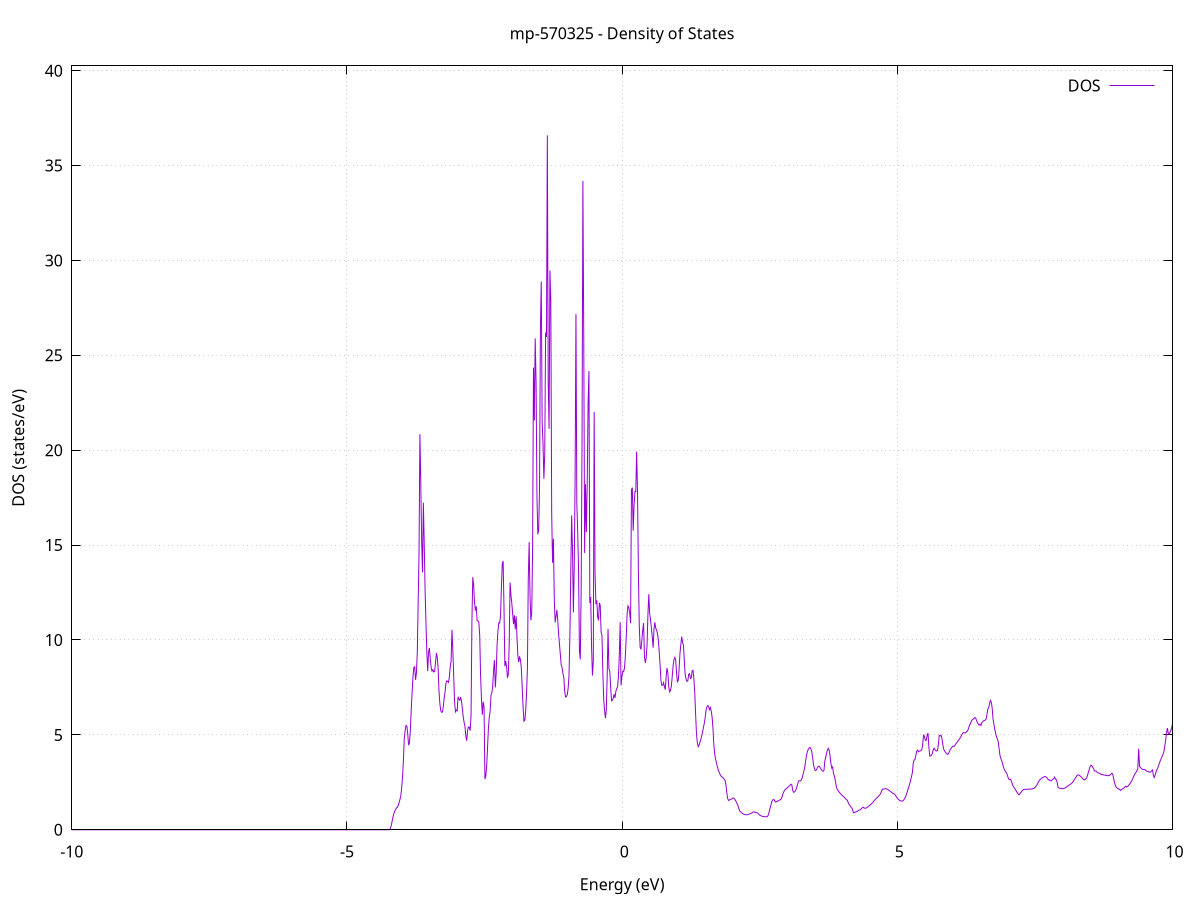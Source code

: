 set title 'mp-570325 - Density of States'
set xlabel 'Energy (eV)'
set ylabel 'DOS (states/eV)'
set grid
set xrange [-10:10]
set yrange [0:40.251]
set xzeroaxis lt -1
set terminal png size 800,600
set output 'mp-570325_dos_gnuplot.png'
plot '-' using 1:2 with lines title 'DOS'
-13.127800 0.000000
-13.112100 0.000000
-13.096300 0.000000
-13.080600 0.000000
-13.064800 0.000000
-13.049000 0.000000
-13.033300 0.000000
-13.017500 0.000000
-13.001800 0.000000
-12.986000 0.000000
-12.970300 0.000000
-12.954500 0.000000
-12.938800 0.000000
-12.923000 0.000000
-12.907300 0.000000
-12.891500 0.000000
-12.875700 0.000000
-12.860000 0.000000
-12.844200 0.000000
-12.828500 0.000000
-12.812700 0.000000
-12.797000 0.000000
-12.781200 0.000000
-12.765500 0.000000
-12.749700 0.000000
-12.734000 0.000000
-12.718200 0.000000
-12.702400 0.000000
-12.686700 0.000000
-12.670900 0.000000
-12.655200 0.000000
-12.639400 0.000000
-12.623700 0.000000
-12.607900 0.000000
-12.592200 0.000000
-12.576400 0.000000
-12.560700 0.000000
-12.544900 0.000000
-12.529100 0.000000
-12.513400 0.000000
-12.497600 0.000000
-12.481900 0.000000
-12.466100 0.000000
-12.450400 0.000000
-12.434600 0.000000
-12.418900 0.000000
-12.403100 0.000000
-12.387300 0.000000
-12.371600 0.000000
-12.355800 0.000000
-12.340100 0.000000
-12.324300 0.000000
-12.308600 0.000000
-12.292800 0.000000
-12.277100 0.000000
-12.261300 0.000000
-12.245600 0.000000
-12.229800 0.000000
-12.214000 0.000000
-12.198300 0.000000
-12.182500 0.000000
-12.166800 0.000000
-12.151000 0.000000
-12.135300 0.000000
-12.119500 0.000000
-12.103800 0.000000
-12.088000 0.000000
-12.072300 0.000000
-12.056500 0.000000
-12.040700 0.000000
-12.025000 0.000000
-12.009200 0.000000
-11.993500 0.000000
-11.977700 0.000000
-11.962000 0.000000
-11.946200 0.000000
-11.930500 0.000000
-11.914700 0.000000
-11.899000 0.000000
-11.883200 0.000000
-11.867400 0.000000
-11.851700 0.000000
-11.835900 0.000000
-11.820200 0.000000
-11.804400 0.000000
-11.788700 0.000000
-11.772900 0.000000
-11.757200 0.000000
-11.741400 0.000000
-11.725700 0.000000
-11.709900 0.000000
-11.694100 0.001000
-11.678400 0.151000
-11.662600 0.447500
-11.646900 0.695000
-11.631100 0.946700
-11.615400 1.221300
-11.599600 1.424500
-11.583900 1.645600
-11.568100 1.809500
-11.552400 1.860400
-11.536600 1.902900
-11.520800 1.926800
-11.505100 1.924300
-11.489300 1.938500
-11.473600 2.030900
-11.457800 2.241100
-11.442100 2.488000
-11.426300 2.747100
-11.410600 3.029000
-11.394800 3.290200
-11.379100 3.574200
-11.363300 3.958400
-11.347500 4.463200
-11.331800 4.687300
-11.316000 4.876900
-11.300300 4.839200
-11.284500 4.602100
-11.268800 4.298500
-11.253000 4.115000
-11.237300 4.063300
-11.221500 4.108300
-11.205700 4.175200
-11.190000 4.247900
-11.174200 4.323900
-11.158500 4.505900
-11.142700 4.682500
-11.127000 4.767100
-11.111200 4.871500
-11.095500 4.738100
-11.079700 4.492300
-11.064000 4.223400
-11.048200 4.035800
-11.032400 3.946700
-11.016700 3.962300
-11.000900 3.984900
-10.985200 4.009600
-10.969400 4.036100
-10.953700 4.067100
-10.937900 4.109700
-10.922200 4.163900
-10.906400 4.249300
-10.890700 4.747100
-10.874900 5.494200
-10.859100 6.835900
-10.843400 8.750800
-10.827600 8.568500
-10.811900 8.817200
-10.796100 8.844900
-10.780400 8.394500
-10.764600 7.399000
-10.748900 7.819700
-10.733100 8.456100
-10.717400 9.819400
-10.701600 11.195000
-10.685800 9.996900
-10.670100 8.070900
-10.654300 4.331400
-10.638600 4.883100
-10.622800 6.970500
-10.607100 10.957600
-10.591300 12.814300
-10.575600 12.975100
-10.559800 11.095900
-10.544100 11.351500
-10.528300 10.565700
-10.512500 9.492600
-10.496800 8.879500
-10.481000 9.364500
-10.465300 11.203800
-10.449500 11.610000
-10.433800 12.456700
-10.418000 8.892200
-10.402300 5.739700
-10.386500 5.354200
-10.370800 4.952000
-10.355000 4.547700
-10.339200 4.123000
-10.323500 3.779700
-10.307700 3.606600
-10.292000 3.437300
-10.276200 3.275600
-10.260500 3.126700
-10.244700 2.993000
-10.229000 2.821400
-10.213200 2.626700
-10.197500 2.446100
-10.181700 2.556300
-10.165900 2.747900
-10.150200 1.048300
-10.134400 0.000000
-10.118700 0.000000
-10.102900 0.000000
-10.087200 0.000000
-10.071400 0.000000
-10.055700 0.000000
-10.039900 0.000000
-10.024200 0.000000
-10.008400 0.000000
-9.992600 0.000000
-9.976900 0.000000
-9.961100 0.000000
-9.945400 0.000000
-9.929600 0.000000
-9.913900 0.000000
-9.898100 0.000000
-9.882400 0.000000
-9.866600 0.000000
-9.850800 0.000000
-9.835100 0.000000
-9.819300 0.000000
-9.803600 0.000000
-9.787800 0.000000
-9.772100 0.000000
-9.756300 0.000000
-9.740600 0.000000
-9.724800 0.000000
-9.709100 0.000000
-9.693300 0.000000
-9.677500 0.000000
-9.661800 0.000000
-9.646000 0.000000
-9.630300 0.000000
-9.614500 0.000000
-9.598800 0.000000
-9.583000 0.000000
-9.567300 0.000000
-9.551500 0.000000
-9.535800 0.000000
-9.520000 0.000000
-9.504200 0.000000
-9.488500 0.000000
-9.472700 0.000000
-9.457000 0.000000
-9.441200 0.000000
-9.425500 0.000000
-9.409700 0.000000
-9.394000 0.000000
-9.378200 0.000000
-9.362500 0.000000
-9.346700 0.000000
-9.330900 0.000000
-9.315200 0.000000
-9.299400 0.000000
-9.283700 0.000000
-9.267900 0.000000
-9.252200 0.000000
-9.236400 0.000000
-9.220700 0.000000
-9.204900 0.000000
-9.189200 0.000000
-9.173400 0.000000
-9.157600 0.000000
-9.141900 0.000000
-9.126100 0.000000
-9.110400 0.000000
-9.094600 0.000000
-9.078900 0.000000
-9.063100 0.000000
-9.047400 0.000000
-9.031600 0.000000
-9.015900 0.000000
-9.000100 0.000000
-8.984300 0.000000
-8.968600 0.000000
-8.952800 0.000000
-8.937100 0.000000
-8.921300 0.000000
-8.905600 0.000000
-8.889800 0.000000
-8.874100 0.000000
-8.858300 0.000000
-8.842600 0.000000
-8.826800 0.000000
-8.811000 0.000000
-8.795300 0.000000
-8.779500 0.000000
-8.763800 0.000000
-8.748000 0.000000
-8.732300 0.000000
-8.716500 0.000000
-8.700800 0.000000
-8.685000 0.000000
-8.669200 0.000000
-8.653500 0.000000
-8.637700 0.000000
-8.622000 0.000000
-8.606200 0.000000
-8.590500 0.000000
-8.574700 0.000000
-8.559000 0.000000
-8.543200 0.000000
-8.527500 0.000000
-8.511700 0.000000
-8.495900 0.000000
-8.480200 0.000000
-8.464400 0.000000
-8.448700 0.000000
-8.432900 0.000000
-8.417200 0.000000
-8.401400 0.000000
-8.385700 0.000000
-8.369900 0.000000
-8.354200 0.000000
-8.338400 0.000000
-8.322600 0.000000
-8.306900 0.000000
-8.291100 0.000000
-8.275400 0.000000
-8.259600 0.000000
-8.243900 0.000000
-8.228100 0.000000
-8.212400 0.000000
-8.196600 0.000000
-8.180900 0.000000
-8.165100 0.000000
-8.149300 0.000000
-8.133600 0.000000
-8.117800 0.000000
-8.102100 0.000000
-8.086300 0.000000
-8.070600 0.000000
-8.054800 0.000000
-8.039100 0.000000
-8.023300 0.000000
-8.007600 0.000000
-7.991800 0.000000
-7.976000 0.000000
-7.960300 0.000000
-7.944500 0.000000
-7.928800 0.000000
-7.913000 0.000000
-7.897300 0.000000
-7.881500 0.000000
-7.865800 0.000000
-7.850000 0.000000
-7.834300 0.000000
-7.818500 0.000000
-7.802700 0.000000
-7.787000 0.000000
-7.771200 0.000000
-7.755500 0.000000
-7.739700 0.000000
-7.724000 0.000000
-7.708200 0.000000
-7.692500 0.000000
-7.676700 0.000000
-7.661000 0.000000
-7.645200 0.000000
-7.629400 0.000000
-7.613700 0.000000
-7.597900 0.000000
-7.582200 0.000000
-7.566400 0.000000
-7.550700 0.000000
-7.534900 0.000000
-7.519200 0.000000
-7.503400 0.000000
-7.487700 0.000000
-7.471900 0.000000
-7.456100 0.000000
-7.440400 0.000000
-7.424600 0.000000
-7.408900 0.000000
-7.393100 0.000000
-7.377400 0.000000
-7.361600 0.000000
-7.345900 0.000000
-7.330100 0.000000
-7.314300 0.000000
-7.298600 0.000000
-7.282800 0.000000
-7.267100 0.000000
-7.251300 0.000000
-7.235600 0.000000
-7.219800 0.000000
-7.204100 0.000000
-7.188300 0.000000
-7.172600 0.000000
-7.156800 0.000000
-7.141000 0.000000
-7.125300 0.000000
-7.109500 0.000000
-7.093800 0.000000
-7.078000 0.000000
-7.062300 0.000000
-7.046500 0.000000
-7.030800 0.000000
-7.015000 0.000000
-6.999300 0.000000
-6.983500 0.000000
-6.967700 0.000000
-6.952000 0.000000
-6.936200 0.000000
-6.920500 0.000000
-6.904700 0.000000
-6.889000 0.000000
-6.873200 0.000000
-6.857500 0.000000
-6.841700 0.000000
-6.826000 0.000000
-6.810200 0.000000
-6.794400 0.000000
-6.778700 0.000000
-6.762900 0.000000
-6.747200 0.000000
-6.731400 0.000000
-6.715700 0.000000
-6.699900 0.000000
-6.684200 0.000000
-6.668400 0.000000
-6.652700 0.000000
-6.636900 0.000000
-6.621100 0.000000
-6.605400 0.000000
-6.589600 0.000000
-6.573900 0.000000
-6.558100 0.000000
-6.542400 0.000000
-6.526600 0.000000
-6.510900 0.000000
-6.495100 0.000000
-6.479400 0.000000
-6.463600 0.000000
-6.447800 0.000000
-6.432100 0.000000
-6.416300 0.000000
-6.400600 0.000000
-6.384800 0.000000
-6.369100 0.000000
-6.353300 0.000000
-6.337600 0.000000
-6.321800 0.000000
-6.306100 0.000000
-6.290300 0.000000
-6.274500 0.000000
-6.258800 0.000000
-6.243000 0.000000
-6.227300 0.000000
-6.211500 0.000000
-6.195800 0.000000
-6.180000 0.000000
-6.164300 0.000000
-6.148500 0.000000
-6.132800 0.000000
-6.117000 0.000000
-6.101200 0.000000
-6.085500 0.000000
-6.069700 0.000000
-6.054000 0.000000
-6.038200 0.000000
-6.022500 0.000000
-6.006700 0.000000
-5.991000 0.000000
-5.975200 0.000000
-5.959400 0.000000
-5.943700 0.000000
-5.927900 0.000000
-5.912200 0.000000
-5.896400 0.000000
-5.880700 0.000000
-5.864900 0.000000
-5.849200 0.000000
-5.833400 0.000000
-5.817700 0.000000
-5.801900 0.000000
-5.786100 0.000000
-5.770400 0.000000
-5.754600 0.000000
-5.738900 0.000000
-5.723100 0.000000
-5.707400 0.000000
-5.691600 0.000000
-5.675900 0.000000
-5.660100 0.000000
-5.644400 0.000000
-5.628600 0.000000
-5.612800 0.000000
-5.597100 0.000000
-5.581300 0.000000
-5.565600 0.000000
-5.549800 0.000000
-5.534100 0.000000
-5.518300 0.000000
-5.502600 0.000000
-5.486800 0.000000
-5.471100 0.000000
-5.455300 0.000000
-5.439500 0.000000
-5.423800 0.000000
-5.408000 0.000000
-5.392300 0.000000
-5.376500 0.000000
-5.360800 0.000000
-5.345000 0.000000
-5.329300 0.000000
-5.313500 0.000000
-5.297800 0.000000
-5.282000 0.000000
-5.266200 0.000000
-5.250500 0.000000
-5.234700 0.000000
-5.219000 0.000000
-5.203200 0.000000
-5.187500 0.000000
-5.171700 0.000000
-5.156000 0.000000
-5.140200 0.000000
-5.124500 0.000000
-5.108700 0.000000
-5.092900 0.000000
-5.077200 0.000000
-5.061400 0.000000
-5.045700 0.000000
-5.029900 0.000000
-5.014200 0.000000
-4.998400 0.000000
-4.982700 0.000000
-4.966900 0.000000
-4.951200 0.000000
-4.935400 0.000000
-4.919600 0.000000
-4.903900 0.000000
-4.888100 0.000000
-4.872400 0.000000
-4.856600 0.000000
-4.840900 0.000000
-4.825100 0.000000
-4.809400 0.000000
-4.793600 0.000000
-4.777800 0.000000
-4.762100 0.000000
-4.746300 0.000000
-4.730600 0.000000
-4.714800 0.000000
-4.699100 0.000000
-4.683300 0.000000
-4.667600 0.000000
-4.651800 0.000000
-4.636100 0.000000
-4.620300 0.000000
-4.604500 0.000000
-4.588800 0.000000
-4.573000 0.000000
-4.557300 0.000000
-4.541500 0.000000
-4.525800 0.000000
-4.510000 0.000000
-4.494300 0.000000
-4.478500 0.000000
-4.462800 0.000000
-4.447000 0.000000
-4.431200 0.000000
-4.415500 0.000000
-4.399700 0.000000
-4.384000 0.000000
-4.368200 0.000000
-4.352500 0.000000
-4.336700 0.000000
-4.321000 0.000000
-4.305200 0.000000
-4.289500 0.000000
-4.273700 0.000000
-4.257900 0.000000
-4.242200 0.000000
-4.226400 0.001200
-4.210700 0.079700
-4.194900 0.229700
-4.179200 0.455500
-4.163400 0.683100
-4.147700 0.856200
-4.131900 0.985500
-4.116200 1.070300
-4.100400 1.154300
-4.084600 1.175800
-4.068900 1.281100
-4.053100 1.428000
-4.037400 1.595900
-4.021600 1.788100
-4.005900 2.206000
-3.990100 2.811100
-3.974400 3.648400
-3.958600 4.813600
-3.942900 5.223100
-3.927100 5.498400
-3.911300 5.453100
-3.895600 5.050300
-3.879800 4.458000
-3.864100 4.591200
-3.848300 5.255100
-3.832600 6.303300
-3.816800 7.229400
-3.801100 8.036600
-3.785300 8.551500
-3.769600 8.585300
-3.753800 7.897200
-3.738000 8.263600
-3.722300 9.336800
-3.706500 11.954800
-3.690800 14.502100
-3.675000 20.846000
-3.659300 18.398700
-3.643500 15.281200
-3.627800 13.561800
-3.612000 17.238500
-3.596300 15.125100
-3.580500 12.624300
-3.564700 10.869200
-3.549000 9.357200
-3.533200 8.361600
-3.517500 9.375200
-3.501700 9.582000
-3.486000 8.980100
-3.470200 8.555000
-3.454500 8.360600
-3.438700 8.431700
-3.422900 8.311500
-3.407200 8.344900
-3.391400 8.798800
-3.375700 9.304600
-3.359900 9.092200
-3.344200 8.553400
-3.328400 7.342800
-3.312700 6.670200
-3.296900 6.289700
-3.281200 6.194000
-3.265400 6.202100
-3.249600 6.494400
-3.233900 6.932900
-3.218100 7.255900
-3.202400 7.700900
-3.186600 7.850300
-3.170900 7.817700
-3.155100 7.764500
-3.139400 8.063300
-3.123600 8.586800
-3.107900 8.896100
-3.092100 10.531200
-3.076300 9.436300
-3.060600 8.098200
-3.044800 6.726800
-3.029100 6.217700
-3.013300 6.308100
-2.997600 6.261900
-2.981800 7.006300
-2.966100 6.885600
-2.950300 6.827600
-2.934600 6.989200
-2.918800 6.780600
-2.903000 6.372000
-2.887300 5.938900
-2.871500 5.657300
-2.855800 5.452400
-2.840000 4.919400
-2.824300 4.693800
-2.808500 5.229700
-2.792800 5.422200
-2.777000 5.393100
-2.761300 5.227000
-2.745500 6.009500
-2.729700 10.963300
-2.714000 13.307200
-2.698200 12.892000
-2.682500 11.963400
-2.666700 11.551500
-2.651000 11.774700
-2.635200 11.032100
-2.619500 11.006100
-2.603700 10.929800
-2.588000 10.241000
-2.572200 8.142100
-2.556400 6.915800
-2.540700 6.063100
-2.524900 6.750200
-2.509200 6.465300
-2.493400 2.672700
-2.477700 2.821900
-2.461900 3.345700
-2.446200 4.287000
-2.430400 5.321500
-2.414700 5.927500
-2.398900 6.238700
-2.383100 7.086700
-2.367400 7.213900
-2.351600 7.615100
-2.335900 8.402100
-2.320100 8.935300
-2.304400 7.500700
-2.288600 8.252400
-2.272900 9.724500
-2.257100 10.464500
-2.241300 10.907200
-2.225600 10.891500
-2.209800 11.268000
-2.194100 12.749700
-2.178300 14.001000
-2.162600 14.160200
-2.146800 11.697100
-2.131100 8.618900
-2.115300 8.889100
-2.099600 8.587900
-2.083800 8.006000
-2.068000 8.188800
-2.052300 9.774500
-2.036500 13.024700
-2.020800 12.371800
-2.005000 11.949700
-1.989300 11.367000
-1.973500 10.832800
-1.957800 11.305800
-1.942000 10.569700
-1.926300 11.257200
-1.910500 10.121700
-1.894700 9.164200
-1.879000 8.831000
-1.863200 9.141800
-1.847500 8.933300
-1.831700 8.531500
-1.816000 7.488800
-1.800200 6.476700
-1.784500 5.722300
-1.768700 5.762800
-1.753000 6.264600
-1.737200 7.191000
-1.721400 8.469000
-1.705700 13.198700
-1.689900 15.156200
-1.674200 12.353200
-1.658400 11.038000
-1.642700 11.445300
-1.626900 14.741700
-1.611200 24.353700
-1.595400 21.563000
-1.579700 25.889300
-1.563900 23.564000
-1.548100 17.642400
-1.532400 15.565500
-1.516600 15.798200
-1.500900 18.069200
-1.485100 26.439000
-1.469400 28.886400
-1.453600 21.491700
-1.437900 20.389100
-1.422100 18.492400
-1.406400 19.780500
-1.390600 26.212100
-1.374800 25.965400
-1.359100 36.591800
-1.343300 23.568300
-1.327600 21.125200
-1.311800 29.469100
-1.296100 27.869100
-1.280300 16.708600
-1.264600 14.067500
-1.248800 15.336100
-1.233100 12.137100
-1.217300 10.926100
-1.201500 11.250000
-1.185800 11.587200
-1.170000 11.032500
-1.154300 10.313300
-1.138500 9.758300
-1.122800 9.228700
-1.107000 8.686300
-1.091300 8.540000
-1.075500 8.236500
-1.059800 8.017000
-1.044000 7.292000
-1.028200 6.998800
-1.012500 7.015700
-0.996700 7.122400
-0.981000 7.463800
-0.965200 8.143900
-0.949500 10.234500
-0.933700 13.441700
-0.918000 16.561700
-0.902200 14.833600
-0.886400 11.446500
-0.870700 13.776100
-0.854900 18.386400
-0.839200 27.168900
-0.823400 17.193800
-0.807700 15.715700
-0.791900 13.675700
-0.776200 9.423600
-0.760400 8.973200
-0.744700 12.665700
-0.728900 20.275900
-0.713100 34.185000
-0.697400 25.819200
-0.681600 14.588500
-0.665900 18.206800
-0.650100 15.691100
-0.634400 18.273800
-0.618600 22.534300
-0.602900 24.173300
-0.587100 11.949300
-0.571400 12.266400
-0.555600 9.617100
-0.539800 8.128600
-0.524100 8.873300
-0.508300 22.019000
-0.492600 13.550000
-0.476800 11.885200
-0.461100 12.083100
-0.445300 11.213100
-0.429600 11.032800
-0.413800 11.956300
-0.398100 11.817100
-0.382300 10.416200
-0.366500 10.238300
-0.350800 8.301200
-0.335000 6.871800
-0.319300 6.270700
-0.303500 5.882600
-0.287800 6.311000
-0.272000 8.086000
-0.256300 10.586800
-0.240500 8.502400
-0.224800 8.358300
-0.209000 7.538900
-0.193200 6.795700
-0.177500 6.826300
-0.161700 6.937300
-0.146000 7.146300
-0.130200 6.946500
-0.114500 7.287500
-0.098700 7.440600
-0.083000 7.527200
-0.067200 8.082500
-0.051500 9.194000
-0.035700 10.937700
-0.019900 7.610800
-0.004200 8.071800
0.011600 8.351100
0.027300 8.328000
0.043100 8.535700
0.058800 9.160400
0.074600 10.178900
0.090300 11.379500
0.106100 11.797200
0.121800 11.705300
0.137600 11.423500
0.153400 10.884300
0.169100 17.923600
0.184900 18.031200
0.200600 15.761100
0.216400 17.066700
0.232100 17.820300
0.247900 17.818700
0.263600 19.930200
0.279400 17.756000
0.295200 13.604400
0.310900 10.757300
0.326700 9.618400
0.342400 9.505200
0.358200 10.003400
0.373900 10.522300
0.389700 10.890300
0.405400 9.105900
0.421200 8.793900
0.436900 9.046200
0.452700 9.757500
0.468500 11.348100
0.484200 12.411200
0.500000 11.388200
0.515700 11.059400
0.531500 10.616900
0.547200 10.148300
0.563000 9.593800
0.578700 10.586500
0.594500 10.933200
0.610200 10.622500
0.626000 10.510500
0.641800 10.339400
0.657500 10.017300
0.673300 9.395100
0.689000 8.713700
0.704800 7.872300
0.720500 7.613500
0.736300 7.613400
0.752000 7.755700
0.767800 7.568400
0.783500 7.378000
0.799300 8.061400
0.815100 8.521800
0.830800 8.282500
0.846600 7.541100
0.862300 7.263000
0.878100 7.331200
0.893800 7.565400
0.909600 8.061400
0.925300 8.620800
0.941100 8.959200
0.956800 9.081800
0.972600 8.958400
0.988400 8.272600
1.004100 7.802900
1.019900 7.869700
1.035600 8.515000
1.051400 9.330000
1.067100 9.780600
1.082900 10.170200
1.098600 9.848700
1.114400 9.716000
1.130100 8.862400
1.145900 8.174700
1.161700 7.941600
1.177400 7.818500
1.193200 7.845900
1.208900 8.193900
1.224700 8.223700
1.240400 7.971500
1.256200 8.005700
1.271900 8.375000
1.287700 8.397300
1.303400 7.975100
1.319200 7.226900
1.335000 6.087900
1.350700 5.051200
1.366500 4.586600
1.382200 4.377200
1.398000 4.464200
1.413700 4.608100
1.429500 4.766400
1.445200 4.932100
1.461000 5.142200
1.476700 5.394100
1.492500 5.607900
1.508300 5.896900
1.524000 6.288000
1.539800 6.475300
1.555500 6.544300
1.571300 6.505300
1.587000 6.329700
1.602800 6.434600
1.618500 6.260300
1.634300 5.945500
1.650100 5.370100
1.665800 4.497500
1.681600 3.992900
1.697300 3.724800
1.713100 3.531300
1.728800 3.347500
1.744600 3.174000
1.760300 3.051700
1.776100 2.942500
1.791800 2.851400
1.807600 2.784200
1.823400 2.770100
1.839100 2.723700
1.854900 2.656300
1.870600 2.593700
1.886400 2.357400
1.902100 1.947200
1.917900 1.651600
1.933600 1.541100
1.949400 1.570300
1.965100 1.595900
1.980900 1.611200
1.996700 1.637000
2.012400 1.676200
2.028200 1.673100
2.043900 1.627500
2.059700 1.551400
2.075400 1.452000
2.091200 1.353600
2.106900 1.256000
2.122700 1.092300
2.138400 0.984700
2.154200 0.943300
2.170000 0.897800
2.185700 0.861800
2.201500 0.835800
2.217200 0.815500
2.233000 0.800600
2.248700 0.791200
2.264500 0.789200
2.280200 0.797500
2.296000 0.813100
2.311700 0.829000
2.327500 0.845000
2.343300 0.861100
2.359000 0.887400
2.374800 0.926500
2.390500 0.949800
2.406300 0.932500
2.422000 0.918900
2.437800 0.908500
2.453500 0.892700
2.469300 0.866100
2.485000 0.812300
2.500800 0.766900
2.516600 0.746900
2.532300 0.726900
2.548100 0.710300
2.563800 0.699300
2.579600 0.691600
2.595300 0.686600
2.611100 0.684200
2.626800 0.685700
2.642600 0.705200
2.658300 0.802600
2.674100 0.975500
2.689900 1.150300
2.705600 1.326700
2.721400 1.504700
2.737100 1.574000
2.752900 1.595300
2.768600 1.551200
2.784400 1.461900
2.800100 1.473600
2.815900 1.492300
2.831600 1.515600
2.847400 1.541800
2.863200 1.568400
2.878900 1.594800
2.894700 1.631000
2.910400 1.786800
2.926200 1.925900
2.941900 2.027400
2.957700 2.102500
2.973400 2.144600
2.989200 2.181400
3.005000 2.220800
3.020700 2.262300
3.036500 2.306100
3.052200 2.352700
3.068000 2.403300
3.083700 2.365100
3.099500 2.072000
3.115200 1.975600
3.131000 1.993900
3.146700 2.047600
3.162500 2.145000
3.178300 2.292500
3.194000 2.457700
3.209800 2.582300
3.225500 2.580400
3.241300 2.570700
3.257000 2.628800
3.272800 2.749400
3.288500 2.933600
3.304300 3.120700
3.320000 3.341800
3.335800 3.668300
3.351600 3.945600
3.367300 4.127400
3.383100 4.245300
3.398800 4.315500
3.414600 4.333700
3.430300 4.272300
3.446100 4.095300
3.461800 3.794800
3.477600 3.420200
3.493300 3.228700
3.509100 3.122500
3.524900 3.135400
3.540600 3.226100
3.556400 3.323700
3.572100 3.351900
3.587900 3.317200
3.603600 3.253300
3.619400 3.171900
3.635100 3.105400
3.650900 3.080600
3.666600 3.118600
3.682400 3.613100
3.698200 3.817500
3.713900 4.033900
3.729700 4.191900
3.745400 4.292200
3.761200 4.203800
3.776900 3.907100
3.792700 3.503000
3.808400 3.251500
3.824200 3.311600
3.839900 2.976600
3.855700 2.825100
3.871500 2.618300
3.887200 2.356800
3.903000 2.155700
3.918700 2.090300
3.934500 2.025700
3.950200 1.962600
3.966000 1.905200
3.981700 1.855300
3.997500 1.809200
4.013200 1.768000
4.029000 1.731500
4.044800 1.689500
4.060500 1.628100
4.076300 1.579700
4.092000 1.558900
4.107800 1.428600
4.123500 1.336800
4.139300 1.272100
4.155000 1.213500
4.170800 1.152000
4.186600 1.074600
4.202300 0.901600
4.218100 0.905200
4.233800 0.926300
4.249600 0.948100
4.265300 0.970300
4.281100 0.992900
4.296800 1.015400
4.312600 1.038900
4.328300 1.064900
4.344100 1.100400
4.359900 1.146400
4.375600 1.194300
4.391400 1.159700
4.407100 1.138300
4.422900 1.131100
4.438600 1.154400
4.454400 1.187400
4.470100 1.223500
4.485900 1.256300
4.501600 1.291700
4.517400 1.335600
4.533200 1.382400
4.548900 1.431200
4.564700 1.481100
4.580400 1.533500
4.596200 1.587400
4.611900 1.636100
4.627700 1.682600
4.643400 1.727500
4.659200 1.773700
4.674900 1.821900
4.690700 1.877500
4.706500 1.972700
4.722200 2.112200
4.738000 2.152000
4.753700 2.148800
4.769500 2.151100
4.785200 2.161700
4.801000 2.160800
4.816700 2.145100
4.832500 2.114600
4.848200 2.074700
4.864000 2.040600
4.879800 2.008700
4.895500 1.972700
4.911300 1.934700
4.927000 1.908900
4.942800 1.887600
4.958500 1.845700
4.974300 1.779200
4.990000 1.709000
5.005800 1.642300
5.021500 1.595700
5.037300 1.556000
5.053100 1.530200
5.068800 1.516000
5.084600 1.512000
5.100300 1.518700
5.116100 1.570300
5.131800 1.640900
5.147600 1.730500
5.163300 1.842700
5.179100 1.989100
5.194800 2.148200
5.210600 2.287300
5.226400 2.438000
5.242100 2.610800
5.257900 2.804100
5.273600 3.011300
5.289400 3.524900
5.305100 3.682100
5.320900 3.691600
5.336600 3.912600
5.352400 4.140700
5.368100 4.196000
5.383900 4.112300
5.399700 4.146300
5.415400 4.154300
5.431200 4.177100
5.446900 4.234500
5.462700 4.578500
5.478400 5.020800
5.494200 4.880800
5.509900 4.711300
5.525700 4.712900
5.541500 4.966400
5.557200 5.097000
5.573000 4.381700
5.588700 3.885000
5.604500 3.895200
5.620200 3.938700
5.636000 4.017700
5.651700 4.217400
5.667500 4.301700
5.683200 4.213900
5.699000 4.174100
5.714800 4.152800
5.730500 4.174500
5.746300 4.508000
5.762000 4.965800
5.777800 4.943300
5.793500 4.982100
5.809300 4.842400
5.825000 4.526600
5.840800 4.257500
5.856500 4.167900
5.872300 4.097000
5.888100 4.028400
5.903800 3.986300
5.919600 3.973100
5.935300 4.051900
5.951100 4.159900
5.966800 4.249900
5.982600 4.317200
5.998300 4.368000
6.014100 4.410500
6.029800 4.397800
6.045600 4.444400
6.061400 4.522900
6.077100 4.574000
6.092900 4.640200
6.108600 4.706700
6.124400 4.771200
6.140100 4.837100
6.155900 4.911700
6.171600 4.999100
6.187400 5.088600
6.203100 5.123700
6.218900 5.109700
6.234700 5.099200
6.250400 5.136100
6.266200 5.186000
6.281900 5.247700
6.297700 5.381700
6.313400 5.533300
6.329200 5.577500
6.344900 5.728900
6.360700 5.792900
6.376400 5.827600
6.392200 5.860900
6.408000 5.916200
6.423700 5.887500
6.439500 5.752500
6.455200 5.650000
6.471000 5.573300
6.486700 5.515400
6.502500 5.558300
6.518200 5.497800
6.534000 5.635000
6.549700 5.689900
6.565500 5.742400
6.581300 5.758900
6.597000 5.773800
6.612800 5.835400
6.628500 6.068100
6.644300 6.349200
6.660000 6.439200
6.675800 6.638600
6.691500 6.814800
6.707300 6.723400
6.723100 6.430400
6.738800 5.848100
6.754600 5.566500
6.770300 5.300700
6.786100 5.094300
6.801800 4.892500
6.817600 4.782100
6.833300 4.650400
6.849100 4.281100
6.864800 3.926300
6.880600 3.759000
6.896400 3.631900
6.912100 3.494700
6.927900 3.301700
6.943600 3.184000
6.959400 3.102600
6.975100 3.027700
6.990900 2.958500
7.006600 2.813600
7.022400 2.679100
7.038100 2.639500
7.053900 2.650400
7.069700 2.594600
7.085400 2.443400
7.101200 2.317400
7.116900 2.247500
7.132700 2.178500
7.148400 2.107500
7.164200 2.027000
7.179900 1.952200
7.195700 1.881300
7.211400 1.843600
7.227200 1.883500
7.243000 1.967800
7.258700 2.013000
7.274500 2.071100
7.290200 2.115900
7.306000 2.132200
7.321700 2.132300
7.337500 2.125300
7.353200 2.134600
7.369000 2.134100
7.384700 2.141200
7.400500 2.145700
7.416300 2.143400
7.432000 2.138400
7.447800 2.154200
7.463500 2.168200
7.479300 2.181400
7.495000 2.209000
7.510800 2.256300
7.526500 2.317200
7.542300 2.389700
7.558000 2.482700
7.573800 2.571000
7.589600 2.635000
7.605300 2.671800
7.621100 2.708700
7.636800 2.741600
7.652600 2.770600
7.668300 2.795500
7.684100 2.804100
7.699800 2.788700
7.715600 2.749300
7.731300 2.696300
7.747100 2.623600
7.762900 2.635000
7.778600 2.590400
7.794400 2.576000
7.810100 2.621200
7.825900 2.658600
7.841600 2.685300
7.857400 2.776200
7.873100 2.680900
7.888900 2.637500
7.904600 2.504000
7.920400 2.238700
7.936200 2.199800
7.951900 2.188700
7.967700 2.183200
7.983400 2.172000
7.999200 2.163300
8.014900 2.164600
8.030700 2.179800
8.046400 2.201000
8.062200 2.229000
8.078000 2.262100
8.093700 2.296700
8.109500 2.331800
8.125200 2.361100
8.141000 2.390700
8.156700 2.421700
8.172500 2.459200
8.188200 2.512100
8.204000 2.580600
8.219700 2.654800
8.235500 2.726400
8.251300 2.794500
8.267000 2.863800
8.282800 2.894800
8.298500 2.879700
8.314300 2.852800
8.330000 2.815300
8.345800 2.769500
8.361500 2.720200
8.377300 2.666200
8.393000 2.626600
8.408800 2.647400
8.424600 2.686400
8.440300 2.725600
8.456100 2.865200
8.471800 3.032000
8.487600 3.190000
8.503300 3.330000
8.519100 3.404400
8.534800 3.373100
8.550600 3.286900
8.566300 3.237900
8.582100 3.090100
8.597900 3.096000
8.613600 3.087300
8.629400 3.034900
8.645100 3.002400
8.660900 2.984400
8.676600 2.967600
8.692400 2.946400
8.708100 2.903200
8.723900 2.905300
8.739600 2.899400
8.755400 2.883200
8.771200 2.882200
8.786900 2.866600
8.802700 2.856700
8.818400 2.851600
8.834200 2.847700
8.849900 2.860700
8.865700 2.886900
8.881400 2.925600
8.897200 2.980500
8.912900 2.941800
8.928700 2.730400
8.944500 2.501300
8.960200 2.355600
8.976000 2.244800
8.991700 2.203400
9.007500 2.172100
9.023200 2.155600
9.039000 2.130600
9.054700 2.072500
9.070500 2.102800
9.086200 2.143800
9.102000 2.176400
9.117800 2.204300
9.133500 2.247900
9.149300 2.291400
9.165000 2.259900
9.180800 2.272400
9.196500 2.320600
9.212300 2.376800
9.228000 2.439900
9.243800 2.503600
9.259600 2.582400
9.275300 2.685300
9.291100 2.791300
9.306800 2.885700
9.322600 2.965000
9.338300 3.033600
9.354100 3.121300
9.369800 3.231300
9.385600 4.270600
9.401300 3.347900
9.417100 3.289700
9.432900 3.234300
9.448600 3.194200
9.464400 3.173800
9.480100 3.168900
9.495900 3.172900
9.511600 3.137500
9.527400 3.094600
9.543100 3.075000
9.558900 3.071500
9.574600 3.034600
9.590400 3.035000
9.606200 3.059100
9.621900 3.096100
9.637700 3.149400
9.653400 2.856000
9.669200 2.756200
9.684900 2.894100
9.700700 3.044700
9.716400 3.174400
9.732200 3.264500
9.747900 3.384300
9.763700 3.527900
9.779500 3.648900
9.795200 3.759500
9.811000 3.868600
9.826700 3.962300
9.842500 4.111000
9.858200 4.364300
9.874000 4.698600
9.889700 5.062300
9.905500 5.357600
9.921200 5.120800
9.937000 5.034100
9.952800 5.120000
9.968500 5.231800
9.984300 5.362800
10.000000 5.576600
10.015800 5.875100
10.031500 5.504200
10.047300 5.601600
10.063000 5.709000
10.078800 5.727000
10.094500 5.765600
10.110300 5.948100
10.126100 5.758900
10.141800 5.614700
10.157600 5.544300
10.173300 5.544100
10.189100 5.611800
10.204800 5.679000
10.220600 5.589000
10.236300 5.528900
10.252100 5.386500
10.267800 5.275600
10.283600 5.239600
10.299400 5.235100
10.315100 5.278800
10.330900 5.641700
10.346600 5.921700
10.362400 6.083800
10.378100 6.219600
10.393900 6.389400
10.409600 6.605500
10.425400 6.900000
10.441100 7.236300
10.456900 7.623300
10.472700 8.073500
10.488400 7.548300
10.504200 7.240500
10.519900 7.032000
10.535700 7.093900
10.551400 7.349500
10.567200 7.730000
10.582900 7.830200
10.598700 7.715700
10.614500 7.462500
10.630200 7.084100
10.646000 6.784200
10.661700 6.557800
10.677500 6.414500
10.693200 6.208600
10.709000 6.404000
10.724700 6.171300
10.740500 5.797000
10.756200 5.605900
10.772000 5.483000
10.787800 5.374900
10.803500 5.416200
10.819300 5.571700
10.835000 5.786200
10.850800 6.071200
10.866500 6.514400
10.882300 6.930400
10.898000 7.353000
10.913800 7.526500
10.929500 7.685700
10.945300 7.949100
10.961100 8.235400
10.976800 8.169400
10.992600 7.866000
11.008300 7.308800
11.024100 7.129600
11.039800 7.159800
11.055600 7.188400
11.071300 7.053900
11.087100 6.989200
11.102800 6.915600
11.118600 6.800000
11.134400 6.695500
11.150100 6.792600
11.165900 6.929600
11.181600 7.214300
11.197400 7.601400
11.213100 7.616800
11.228900 7.572400
11.244600 7.454500
11.260400 7.662600
11.276100 7.142400
11.291900 7.022100
11.307700 7.135400
11.323400 7.220600
11.339200 7.240600
11.354900 7.081200
11.370700 6.981800
11.386400 6.692900
11.402200 6.188300
11.417900 5.841100
11.433700 5.652000
11.449400 5.212200
11.465200 5.061100
11.481000 4.961000
11.496700 4.902700
11.512500 4.861300
11.528200 4.914100
11.544000 5.041600
11.559700 4.894600
11.575500 5.086200
11.591200 5.056900
11.607000 5.169300
11.622700 5.356900
11.638500 5.518500
11.654300 5.656000
11.670000 5.770200
11.685800 6.041800
11.701500 6.257900
11.717300 6.364600
11.733000 6.174300
11.748800 6.113600
11.764500 6.112600
11.780300 6.225600
11.796100 6.467100
11.811800 6.711500
11.827600 6.683200
11.843300 6.472300
11.859100 6.325400
11.874800 6.298100
11.890600 6.208800
11.906300 6.263600
11.922100 6.430800
11.937800 6.261400
11.953600 6.113100
11.969400 5.692400
11.985100 5.474400
12.000900 5.420200
12.016600 5.425100
12.032400 5.405800
12.048100 5.518500
12.063900 5.719200
12.079600 5.549400
12.095400 5.461800
12.111100 5.492700
12.126900 5.420300
12.142700 5.386800
12.158400 5.411600
12.174200 5.537300
12.189900 5.782200
12.205700 6.068300
12.221400 6.369800
12.237200 6.505600
12.252900 6.583100
12.268700 6.743700
12.284400 6.882100
12.300200 6.984000
12.316000 7.007500
12.331700 6.999800
12.347500 6.785900
12.363200 6.457800
12.379000 6.344700
12.394700 6.213500
12.410500 6.201000
12.426200 6.236400
12.442000 6.252800
12.457700 6.254700
12.473500 6.105600
12.489300 6.181700
12.505000 6.483300
12.520800 6.424700
12.536500 6.463700
12.552300 6.661600
12.568000 6.809400
12.583800 6.884200
12.599500 6.855200
12.615300 6.790800
12.631000 6.769200
12.646800 6.483700
12.662600 6.231200
12.678300 6.294000
12.694100 6.019800
12.709800 5.716100
12.725600 5.465200
12.741300 5.331900
12.757100 5.283700
12.772800 5.315600
12.788600 5.450700
12.804300 5.609900
12.820100 5.643300
12.835900 5.361500
12.851600 5.358400
12.867400 5.516200
12.883100 5.772800
12.898900 5.840100
12.914600 5.775200
12.930400 5.753800
12.946100 5.670300
12.961900 5.587100
12.977600 5.464900
12.993400 5.336900
13.009200 5.292800
13.024900 5.223400
13.040700 5.198700
13.056400 5.014800
13.072200 4.859600
13.087900 4.778600
13.103700 4.757900
13.119400 4.754400
13.135200 4.750200
13.151000 4.686100
13.166700 4.663400
13.182500 4.761800
13.198200 4.896100
13.214000 5.054000
13.229700 5.020000
13.245500 4.961300
13.261200 4.833500
13.277000 4.784500
13.292700 4.795800
13.308500 4.821400
13.324300 4.686000
13.340000 4.604500
13.355800 4.620500
13.371500 4.714400
13.387300 4.814200
13.403000 4.703000
13.418800 4.682500
13.434500 4.717300
13.450300 4.836500
13.466000 5.034900
13.481800 5.025800
13.497600 5.254800
13.513300 5.507900
13.529100 5.573900
13.544800 5.495000
13.560600 5.483500
13.576300 5.266200
13.592100 5.058500
13.607800 4.943200
13.623600 4.848700
13.639300 4.833000
13.655100 4.995100
13.670900 5.133500
13.686600 5.196300
13.702400 5.450600
13.718100 5.663600
13.733900 5.649100
13.749600 5.391000
13.765400 5.363600
13.781100 5.378400
13.796900 5.506200
13.812600 5.709300
13.828400 5.879600
13.844200 6.043300
13.859900 6.222600
13.875700 6.430400
13.891400 6.494600
13.907200 6.462400
13.922900 6.530400
13.938700 6.569200
13.954400 6.489500
13.970200 6.390800
13.985900 6.243700
14.001700 6.066300
14.017500 5.798600
14.033200 5.632200
14.049000 5.432600
14.064700 5.469600
14.080500 5.591600
14.096200 5.757600
14.112000 5.958700
14.127700 6.308200
14.143500 6.578000
14.159200 6.823600
14.175000 7.010600
14.190800 7.110100
14.206500 7.158500
14.222300 6.842900
14.238000 6.600800
14.253800 6.325900
14.269500 6.101400
14.285300 5.787300
14.301000 5.546000
14.316800 5.532800
14.332500 6.087100
14.348300 6.462800
14.364100 6.581200
14.379800 6.701900
14.395600 6.729500
14.411300 6.769300
14.427100 6.805900
14.442800 6.684900
14.458600 6.467800
14.474300 6.574500
14.490100 6.585100
14.505900 6.608800
14.521600 6.287600
14.537400 5.988500
14.553100 5.743400
14.568900 5.413600
14.584600 5.028700
14.600400 4.685900
14.616100 4.534600
14.631900 4.505400
14.647600 4.504100
14.663400 4.508400
14.679200 4.535100
14.694900 4.543700
14.710700 4.549300
14.726400 4.391800
14.742200 4.268900
14.757900 4.245100
14.773700 4.278100
14.789400 4.332100
14.805200 4.393200
14.820900 4.466700
14.836700 4.658100
14.852500 4.923500
14.868200 5.194500
14.884000 5.432700
14.899700 5.632700
14.915500 5.804400
14.931200 5.946500
14.947000 6.002600
14.962700 5.928900
14.978500 6.068300
14.994200 6.033700
15.010000 6.009700
15.025800 6.165000
15.041500 6.466300
15.057300 6.955300
15.073000 6.653800
15.088800 6.312600
15.104500 6.151000
15.120300 6.032000
15.136000 5.875500
15.151800 5.818700
15.167500 5.738600
15.183300 5.697800
15.199100 5.965300
15.214800 5.634800
15.230600 5.656700
15.246300 5.836300
15.262100 6.207100
15.277800 6.572400
15.293600 6.417100
15.309300 6.541700
15.325100 6.615400
15.340800 6.743800
15.356600 6.900400
15.372400 7.026800
15.388100 6.925300
15.403900 6.918200
15.419600 6.893300
15.435400 6.824600
15.451100 6.622400
15.466900 6.638800
15.482600 6.915400
15.498400 7.008600
15.514100 6.866000
15.529900 6.517400
15.545700 6.033000
15.561400 5.604100
15.577200 5.283900
15.592900 5.115700
15.608700 5.133500
15.624400 5.304100
15.640200 5.571400
15.655900 5.978900
15.671700 6.322700
15.687500 6.577500
15.703200 6.684200
15.719000 6.575300
15.734700 6.498400
15.750500 5.376600
15.766200 4.893300
15.782000 4.646600
15.797700 4.462400
15.813500 4.275600
15.829200 4.117800
15.845000 3.993700
15.860800 3.891500
15.876500 3.824900
15.892300 3.767100
15.908000 3.707200
15.923800 3.657500
15.939500 3.643300
15.955300 3.684600
15.971000 3.832000
15.986800 3.886700
16.002500 3.860500
16.018300 3.801700
16.034100 3.785300
16.049800 3.960400
16.065600 4.117300
16.081300 3.825200
16.097100 3.590800
16.112800 3.465000
16.128600 3.384700
16.144300 3.321700
16.160100 3.274400
16.175800 3.240200
16.191600 3.220300
16.207400 3.241400
16.223100 3.209400
16.238900 3.137200
16.254600 3.173800
16.270400 3.185000
16.286100 3.135200
16.301900 3.017700
16.317600 3.050700
16.333400 3.065700
16.349100 2.986000
16.364900 2.842500
16.380700 2.686800
16.396400 2.511600
16.412200 2.410100
16.427900 2.390200
16.443700 2.498500
16.459400 2.810600
16.475200 2.644500
16.490900 2.637900
16.506700 2.604000
16.522400 2.508100
16.538200 2.564900
16.554000 2.684300
16.569700 2.780500
16.585500 2.707300
16.601200 2.599200
16.617000 2.470600
16.632700 2.132600
16.648500 1.762300
16.664200 1.489200
16.680000 1.248000
16.695700 1.037900
16.711500 0.852400
16.727300 0.710900
16.743000 0.596800
16.758800 0.488800
16.774500 0.381700
16.790300 0.187800
16.806000 0.140600
16.821800 0.110300
16.837500 0.084100
16.853300 0.061500
16.869000 0.042500
16.884800 0.026900
16.900600 0.014900
16.916300 0.006400
16.932100 0.001500
16.947800 0.000000
16.963600 0.000000
16.979300 0.000000
16.995100 0.000000
17.010800 0.000000
17.026600 0.000000
17.042400 0.000000
17.058100 0.000000
17.073900 0.000000
17.089600 0.000000
17.105400 0.000000
17.121100 0.000000
17.136900 0.000000
17.152600 0.000000
17.168400 0.000000
17.184100 0.000000
17.199900 0.000000
17.215700 0.000000
17.231400 0.000000
17.247200 0.000000
17.262900 0.000000
17.278700 0.000000
17.294400 0.000000
17.310200 0.000000
17.325900 0.000000
17.341700 0.000000
17.357400 0.000000
17.373200 0.000000
17.389000 0.000000
17.404700 0.000000
17.420500 0.000000
17.436200 0.000000
17.452000 0.000000
17.467700 0.000000
17.483500 0.000000
17.499200 0.000000
17.515000 0.000000
17.530700 0.000000
17.546500 0.000000
17.562300 0.000000
17.578000 0.000000
17.593800 0.000000
17.609500 0.000000
17.625300 0.000000
17.641000 0.000000
17.656800 0.000000
17.672500 0.000000
17.688300 0.000000
17.704000 0.000000
17.719800 0.000000
17.735600 0.000000
17.751300 0.000000
17.767100 0.000000
17.782800 0.000000
17.798600 0.000000
17.814300 0.000000
17.830100 0.000000
17.845800 0.000000
17.861600 0.000000
17.877300 0.000000
17.893100 0.000000
17.908900 0.000000
17.924600 0.000000
17.940400 0.000000
17.956100 0.000000
17.971900 0.000000
17.987600 0.000000
18.003400 0.000000
18.019100 0.000000
18.034900 0.000000
18.050600 0.000000
18.066400 0.000000
18.082200 0.000000
18.097900 0.000000
18.113700 0.000000
18.129400 0.000000
18.145200 0.000000
18.160900 0.000000
18.176700 0.000000
18.192400 0.000000
18.208200 0.000000
18.224000 0.000000
18.239700 0.000000
18.255500 0.000000
18.271200 0.000000
18.287000 0.000000
18.302700 0.000000
18.318500 0.000000
18.334200 0.000000
18.350000 0.000000
18.365700 0.000000
18.381500 0.000000
e
